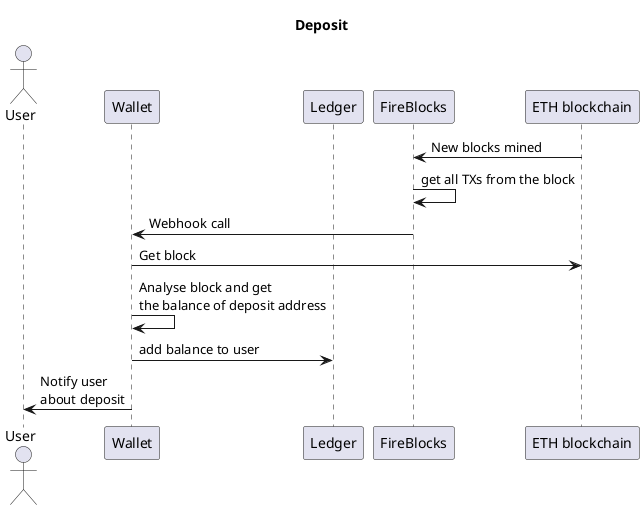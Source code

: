 @startuml

title "Deposit"

actor "User" as u

participant "Wallet" as wallet
participant "Ledger" as ledger
participant "FireBlocks" as fb
participant "ETH blockchain" as eb


eb -> fb: New blocks mined
fb -> fb: get all TXs from the block
fb -> wallet: Webhook call
wallet -> eb: Get block
wallet -> wallet: Analyse block and get\nthe balance of deposit address
wallet -> ledger: add balance to user
wallet -> u: Notify user\nabout deposit
@enduml
